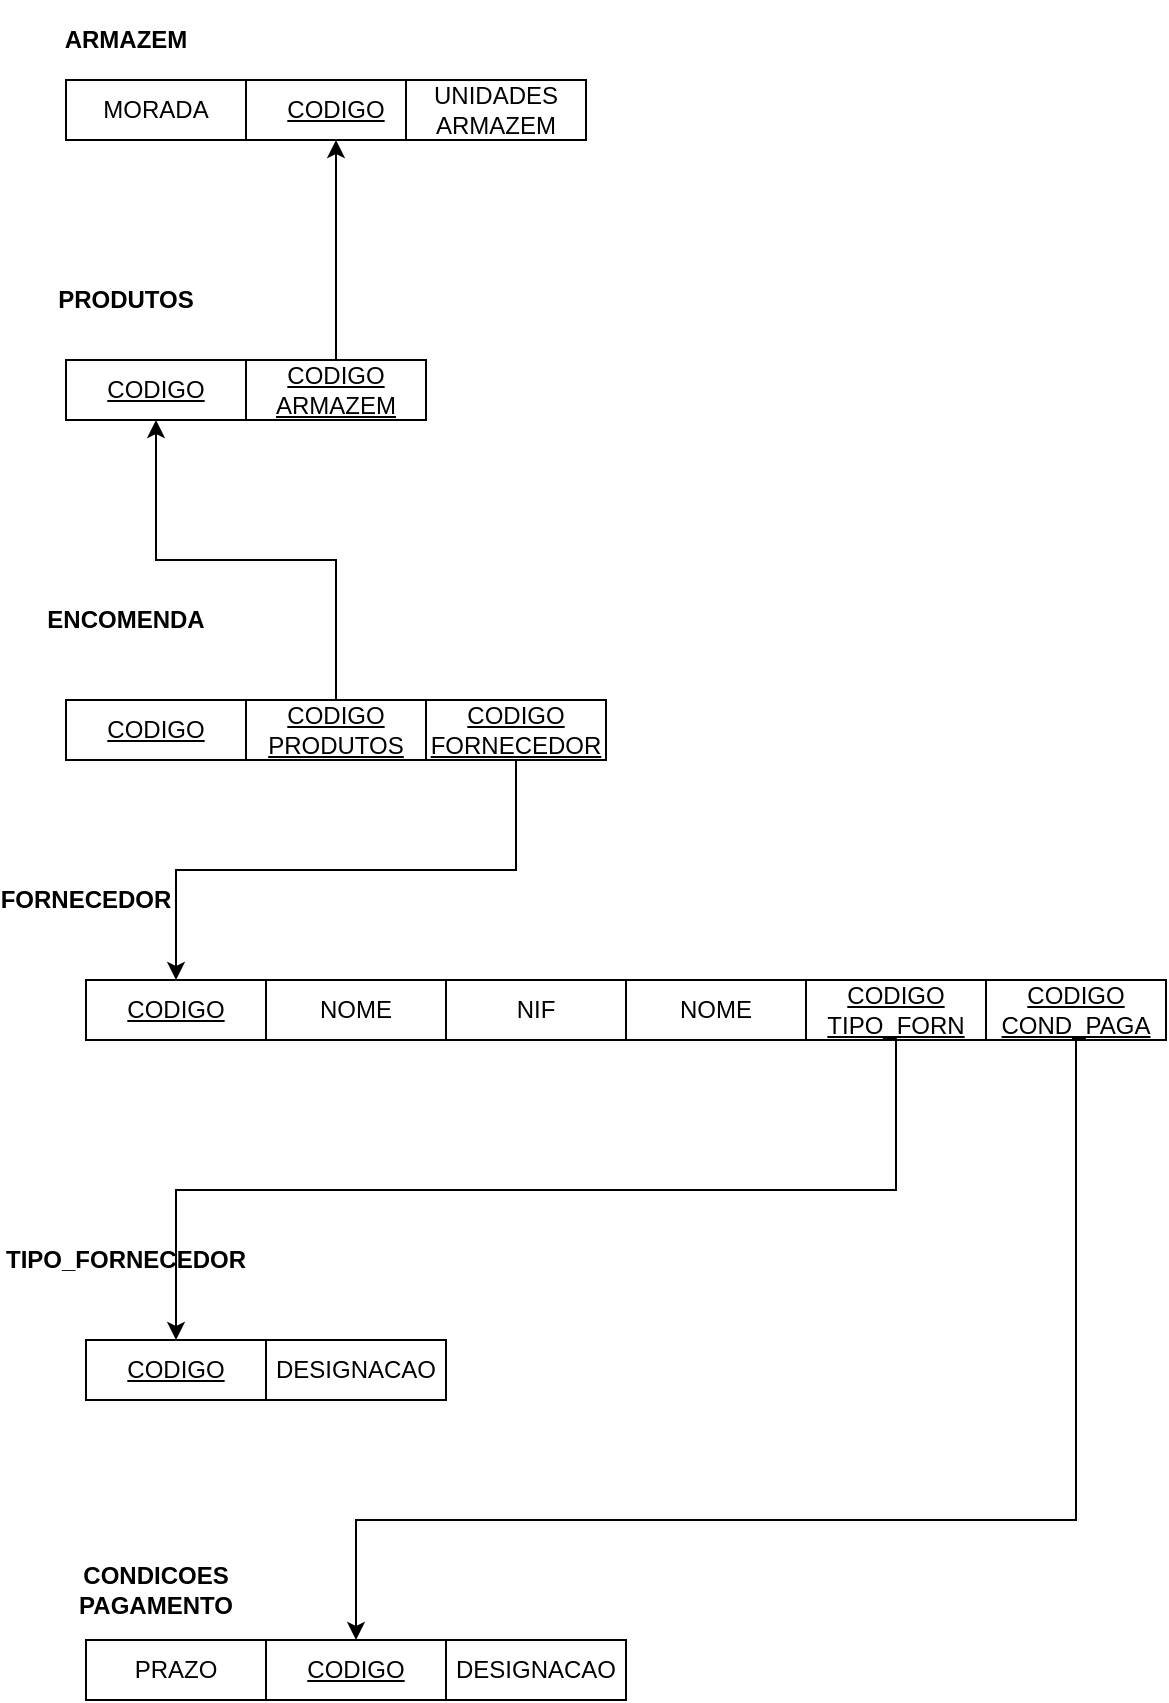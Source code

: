<mxfile version="21.0.2" type="device"><diagram name="Página-1" id="9ixrrueQ6neaHcTGBR5Y"><mxGraphModel dx="758" dy="555" grid="1" gridSize="10" guides="1" tooltips="1" connect="1" arrows="1" fold="1" page="1" pageScale="1" pageWidth="827" pageHeight="1169" math="0" shadow="0"><root><mxCell id="0"/><mxCell id="1" parent="0"/><mxCell id="1iMjSi7yag4ol_QULMDi-1" value="&lt;b&gt;ARMAZEM&lt;/b&gt;" style="text;html=1;strokeColor=none;fillColor=none;align=center;verticalAlign=middle;whiteSpace=wrap;rounded=0;" vertex="1" parent="1"><mxGeometry x="50" y="50" width="80" height="40" as="geometry"/></mxCell><mxCell id="1iMjSi7yag4ol_QULMDi-2" value="MORADA" style="rounded=0;whiteSpace=wrap;html=1;" vertex="1" parent="1"><mxGeometry x="60" y="90" width="90" height="30" as="geometry"/></mxCell><mxCell id="1iMjSi7yag4ol_QULMDi-4" value="&lt;u&gt;CODIGO&lt;/u&gt;" style="rounded=0;whiteSpace=wrap;html=1;" vertex="1" parent="1"><mxGeometry x="150" y="90" width="90" height="30" as="geometry"/></mxCell><mxCell id="1iMjSi7yag4ol_QULMDi-5" value="UNIDADES&lt;br&gt;ARMAZEM" style="rounded=0;whiteSpace=wrap;html=1;" vertex="1" parent="1"><mxGeometry x="230" y="90" width="90" height="30" as="geometry"/></mxCell><mxCell id="1iMjSi7yag4ol_QULMDi-6" value="&lt;u&gt;CODIGO&lt;/u&gt;" style="rounded=0;whiteSpace=wrap;html=1;" vertex="1" parent="1"><mxGeometry x="60" y="400" width="90" height="30" as="geometry"/></mxCell><mxCell id="1iMjSi7yag4ol_QULMDi-9" value="&lt;b&gt;TIPO_FORNECEDOR&lt;/b&gt;" style="text;html=1;strokeColor=none;fillColor=none;align=center;verticalAlign=middle;whiteSpace=wrap;rounded=0;" vertex="1" parent="1"><mxGeometry x="50" y="660" width="80" height="40" as="geometry"/></mxCell><mxCell id="1iMjSi7yag4ol_QULMDi-10" value="&lt;b&gt;FORNECEDOR&lt;/b&gt;" style="text;html=1;strokeColor=none;fillColor=none;align=center;verticalAlign=middle;whiteSpace=wrap;rounded=0;" vertex="1" parent="1"><mxGeometry x="30" y="480" width="80" height="40" as="geometry"/></mxCell><mxCell id="1iMjSi7yag4ol_QULMDi-11" value="&lt;b&gt;ENCOMENDA&lt;/b&gt;" style="text;html=1;strokeColor=none;fillColor=none;align=center;verticalAlign=middle;whiteSpace=wrap;rounded=0;" vertex="1" parent="1"><mxGeometry x="50" y="340" width="80" height="40" as="geometry"/></mxCell><mxCell id="1iMjSi7yag4ol_QULMDi-12" value="&lt;b&gt;PRODUTOS&lt;/b&gt;" style="text;html=1;strokeColor=none;fillColor=none;align=center;verticalAlign=middle;whiteSpace=wrap;rounded=0;" vertex="1" parent="1"><mxGeometry x="50" y="180" width="80" height="40" as="geometry"/></mxCell><mxCell id="1iMjSi7yag4ol_QULMDi-13" value="&lt;b&gt;CONDICOES&lt;br&gt;PAGAMENTO&lt;br&gt;&lt;/b&gt;" style="text;html=1;strokeColor=none;fillColor=none;align=center;verticalAlign=middle;whiteSpace=wrap;rounded=0;" vertex="1" parent="1"><mxGeometry x="65" y="825" width="80" height="40" as="geometry"/></mxCell><mxCell id="1iMjSi7yag4ol_QULMDi-50" style="edgeStyle=orthogonalEdgeStyle;rounded=0;orthogonalLoop=1;jettySize=auto;html=1;exitX=0.5;exitY=0;exitDx=0;exitDy=0;entryX=0.5;entryY=1;entryDx=0;entryDy=0;" edge="1" parent="1" source="1iMjSi7yag4ol_QULMDi-14" target="1iMjSi7yag4ol_QULMDi-22"><mxGeometry relative="1" as="geometry"/></mxCell><mxCell id="1iMjSi7yag4ol_QULMDi-14" value="&lt;u&gt;CODIGO&lt;br&gt;PRODUTOS&lt;/u&gt;" style="rounded=0;whiteSpace=wrap;html=1;" vertex="1" parent="1"><mxGeometry x="150" y="400" width="90" height="30" as="geometry"/></mxCell><mxCell id="1iMjSi7yag4ol_QULMDi-16" value="&lt;u&gt;CODIGO&lt;/u&gt;" style="rounded=0;whiteSpace=wrap;html=1;" vertex="1" parent="1"><mxGeometry x="70" y="720" width="90" height="30" as="geometry"/></mxCell><mxCell id="1iMjSi7yag4ol_QULMDi-52" style="edgeStyle=orthogonalEdgeStyle;rounded=0;orthogonalLoop=1;jettySize=auto;html=1;exitX=0.5;exitY=1;exitDx=0;exitDy=0;" edge="1" parent="1" source="1iMjSi7yag4ol_QULMDi-17" target="1iMjSi7yag4ol_QULMDi-18"><mxGeometry relative="1" as="geometry"/></mxCell><mxCell id="1iMjSi7yag4ol_QULMDi-17" value="&lt;u&gt;CODIGO&lt;br&gt;FORNECEDOR&lt;/u&gt;" style="rounded=0;whiteSpace=wrap;html=1;" vertex="1" parent="1"><mxGeometry x="240" y="400" width="90" height="30" as="geometry"/></mxCell><mxCell id="1iMjSi7yag4ol_QULMDi-18" value="&lt;u&gt;CODIGO&lt;/u&gt;" style="rounded=0;whiteSpace=wrap;html=1;" vertex="1" parent="1"><mxGeometry x="70" y="540" width="90" height="30" as="geometry"/></mxCell><mxCell id="1iMjSi7yag4ol_QULMDi-19" value="NOME" style="rounded=0;whiteSpace=wrap;html=1;" vertex="1" parent="1"><mxGeometry x="160" y="540" width="90" height="30" as="geometry"/></mxCell><mxCell id="1iMjSi7yag4ol_QULMDi-20" value="DESIGNACAO" style="rounded=0;whiteSpace=wrap;html=1;" vertex="1" parent="1"><mxGeometry x="160" y="720" width="90" height="30" as="geometry"/></mxCell><mxCell id="1iMjSi7yag4ol_QULMDi-49" style="edgeStyle=orthogonalEdgeStyle;rounded=0;orthogonalLoop=1;jettySize=auto;html=1;exitX=0.5;exitY=0;exitDx=0;exitDy=0;" edge="1" parent="1" source="1iMjSi7yag4ol_QULMDi-21" target="1iMjSi7yag4ol_QULMDi-4"><mxGeometry relative="1" as="geometry"/></mxCell><mxCell id="1iMjSi7yag4ol_QULMDi-21" value="&lt;u&gt;CODIGO&lt;br&gt;ARMAZEM&lt;/u&gt;" style="rounded=0;whiteSpace=wrap;html=1;" vertex="1" parent="1"><mxGeometry x="150" y="230" width="90" height="30" as="geometry"/></mxCell><mxCell id="1iMjSi7yag4ol_QULMDi-22" value="&lt;u&gt;CODIGO&lt;/u&gt;" style="rounded=0;whiteSpace=wrap;html=1;" vertex="1" parent="1"><mxGeometry x="60" y="230" width="90" height="30" as="geometry"/></mxCell><mxCell id="1iMjSi7yag4ol_QULMDi-24" value="PRAZO" style="rounded=0;whiteSpace=wrap;html=1;" vertex="1" parent="1"><mxGeometry x="70" y="870" width="90" height="30" as="geometry"/></mxCell><mxCell id="1iMjSi7yag4ol_QULMDi-55" style="edgeStyle=orthogonalEdgeStyle;rounded=0;orthogonalLoop=1;jettySize=auto;html=1;exitX=0.5;exitY=1;exitDx=0;exitDy=0;entryX=0.5;entryY=0;entryDx=0;entryDy=0;" edge="1" parent="1" source="1iMjSi7yag4ol_QULMDi-25" target="1iMjSi7yag4ol_QULMDi-43"><mxGeometry relative="1" as="geometry"><Array as="points"><mxPoint x="565" y="810"/><mxPoint x="205" y="810"/></Array></mxGeometry></mxCell><mxCell id="1iMjSi7yag4ol_QULMDi-25" value="&lt;u&gt;CODIGO&lt;br&gt;COND_PAGA&lt;/u&gt;" style="rounded=0;whiteSpace=wrap;html=1;" vertex="1" parent="1"><mxGeometry x="520" y="540" width="90" height="30" as="geometry"/></mxCell><mxCell id="1iMjSi7yag4ol_QULMDi-54" style="edgeStyle=orthogonalEdgeStyle;rounded=0;orthogonalLoop=1;jettySize=auto;html=1;exitX=0.5;exitY=1;exitDx=0;exitDy=0;entryX=0.5;entryY=0;entryDx=0;entryDy=0;" edge="1" parent="1" source="1iMjSi7yag4ol_QULMDi-26" target="1iMjSi7yag4ol_QULMDi-16"><mxGeometry relative="1" as="geometry"/></mxCell><mxCell id="1iMjSi7yag4ol_QULMDi-26" value="&lt;u&gt;CODIGO&lt;br&gt;TIPO_FORN&lt;br&gt;&lt;/u&gt;" style="rounded=0;whiteSpace=wrap;html=1;" vertex="1" parent="1"><mxGeometry x="430" y="540" width="90" height="30" as="geometry"/></mxCell><mxCell id="1iMjSi7yag4ol_QULMDi-27" value="NOME" style="rounded=0;whiteSpace=wrap;html=1;" vertex="1" parent="1"><mxGeometry x="340" y="540" width="90" height="30" as="geometry"/></mxCell><mxCell id="1iMjSi7yag4ol_QULMDi-33" value="NIF" style="rounded=0;whiteSpace=wrap;html=1;" vertex="1" parent="1"><mxGeometry x="250" y="540" width="90" height="30" as="geometry"/></mxCell><mxCell id="1iMjSi7yag4ol_QULMDi-42" value="DESIGNACAO" style="rounded=0;whiteSpace=wrap;html=1;" vertex="1" parent="1"><mxGeometry x="250" y="870" width="90" height="30" as="geometry"/></mxCell><mxCell id="1iMjSi7yag4ol_QULMDi-43" value="&lt;u&gt;CODIGO&lt;/u&gt;" style="rounded=0;whiteSpace=wrap;html=1;" vertex="1" parent="1"><mxGeometry x="160" y="870" width="90" height="30" as="geometry"/></mxCell></root></mxGraphModel></diagram></mxfile>